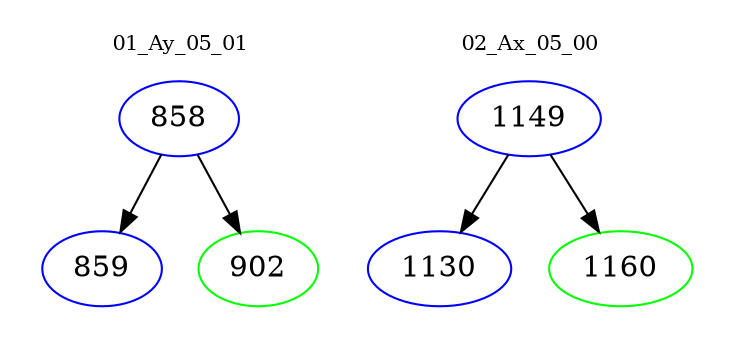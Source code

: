 digraph{
subgraph cluster_0 {
color = white
label = "01_Ay_05_01";
fontsize=10;
T0_858 [label="858", color="blue"]
T0_858 -> T0_859 [color="black"]
T0_859 [label="859", color="blue"]
T0_858 -> T0_902 [color="black"]
T0_902 [label="902", color="green"]
}
subgraph cluster_1 {
color = white
label = "02_Ax_05_00";
fontsize=10;
T1_1149 [label="1149", color="blue"]
T1_1149 -> T1_1130 [color="black"]
T1_1130 [label="1130", color="blue"]
T1_1149 -> T1_1160 [color="black"]
T1_1160 [label="1160", color="green"]
}
}
